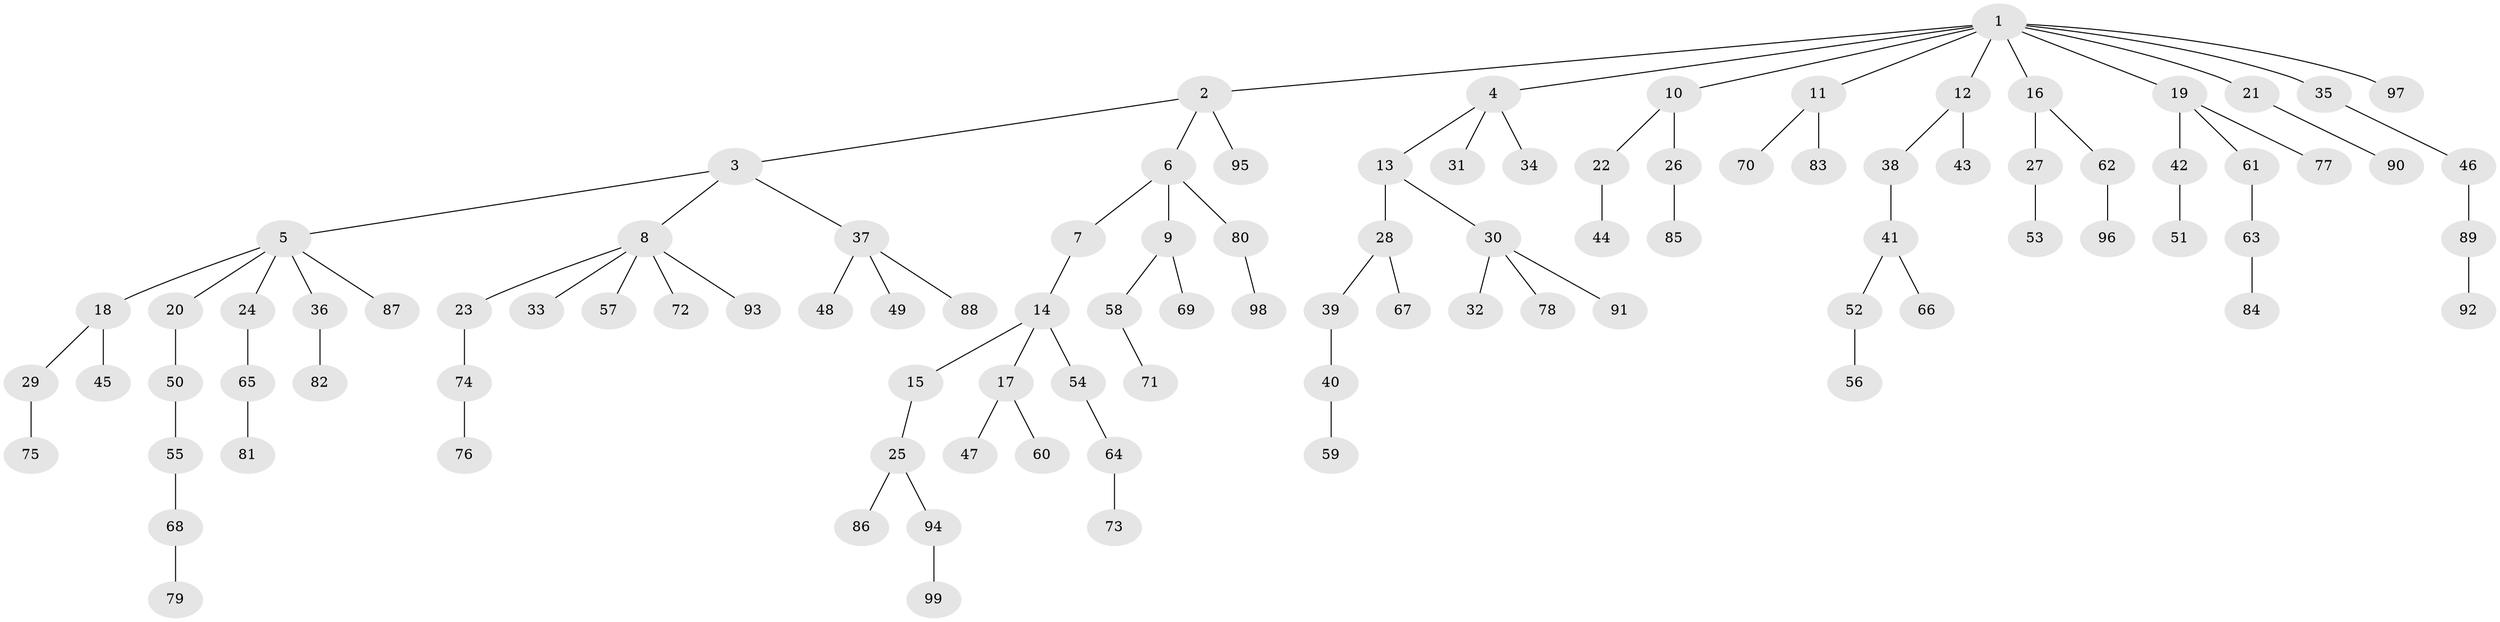 // coarse degree distribution, {1: 0.896551724137931, 2: 0.034482758620689655, 24: 0.034482758620689655, 4: 0.034482758620689655}
// Generated by graph-tools (version 1.1) at 2025/56/03/04/25 21:56:32]
// undirected, 99 vertices, 98 edges
graph export_dot {
graph [start="1"]
  node [color=gray90,style=filled];
  1;
  2;
  3;
  4;
  5;
  6;
  7;
  8;
  9;
  10;
  11;
  12;
  13;
  14;
  15;
  16;
  17;
  18;
  19;
  20;
  21;
  22;
  23;
  24;
  25;
  26;
  27;
  28;
  29;
  30;
  31;
  32;
  33;
  34;
  35;
  36;
  37;
  38;
  39;
  40;
  41;
  42;
  43;
  44;
  45;
  46;
  47;
  48;
  49;
  50;
  51;
  52;
  53;
  54;
  55;
  56;
  57;
  58;
  59;
  60;
  61;
  62;
  63;
  64;
  65;
  66;
  67;
  68;
  69;
  70;
  71;
  72;
  73;
  74;
  75;
  76;
  77;
  78;
  79;
  80;
  81;
  82;
  83;
  84;
  85;
  86;
  87;
  88;
  89;
  90;
  91;
  92;
  93;
  94;
  95;
  96;
  97;
  98;
  99;
  1 -- 2;
  1 -- 4;
  1 -- 10;
  1 -- 11;
  1 -- 12;
  1 -- 16;
  1 -- 19;
  1 -- 21;
  1 -- 35;
  1 -- 97;
  2 -- 3;
  2 -- 6;
  2 -- 95;
  3 -- 5;
  3 -- 8;
  3 -- 37;
  4 -- 13;
  4 -- 31;
  4 -- 34;
  5 -- 18;
  5 -- 20;
  5 -- 24;
  5 -- 36;
  5 -- 87;
  6 -- 7;
  6 -- 9;
  6 -- 80;
  7 -- 14;
  8 -- 23;
  8 -- 33;
  8 -- 57;
  8 -- 72;
  8 -- 93;
  9 -- 58;
  9 -- 69;
  10 -- 22;
  10 -- 26;
  11 -- 70;
  11 -- 83;
  12 -- 38;
  12 -- 43;
  13 -- 28;
  13 -- 30;
  14 -- 15;
  14 -- 17;
  14 -- 54;
  15 -- 25;
  16 -- 27;
  16 -- 62;
  17 -- 47;
  17 -- 60;
  18 -- 29;
  18 -- 45;
  19 -- 42;
  19 -- 61;
  19 -- 77;
  20 -- 50;
  21 -- 90;
  22 -- 44;
  23 -- 74;
  24 -- 65;
  25 -- 86;
  25 -- 94;
  26 -- 85;
  27 -- 53;
  28 -- 39;
  28 -- 67;
  29 -- 75;
  30 -- 32;
  30 -- 78;
  30 -- 91;
  35 -- 46;
  36 -- 82;
  37 -- 48;
  37 -- 49;
  37 -- 88;
  38 -- 41;
  39 -- 40;
  40 -- 59;
  41 -- 52;
  41 -- 66;
  42 -- 51;
  46 -- 89;
  50 -- 55;
  52 -- 56;
  54 -- 64;
  55 -- 68;
  58 -- 71;
  61 -- 63;
  62 -- 96;
  63 -- 84;
  64 -- 73;
  65 -- 81;
  68 -- 79;
  74 -- 76;
  80 -- 98;
  89 -- 92;
  94 -- 99;
}

